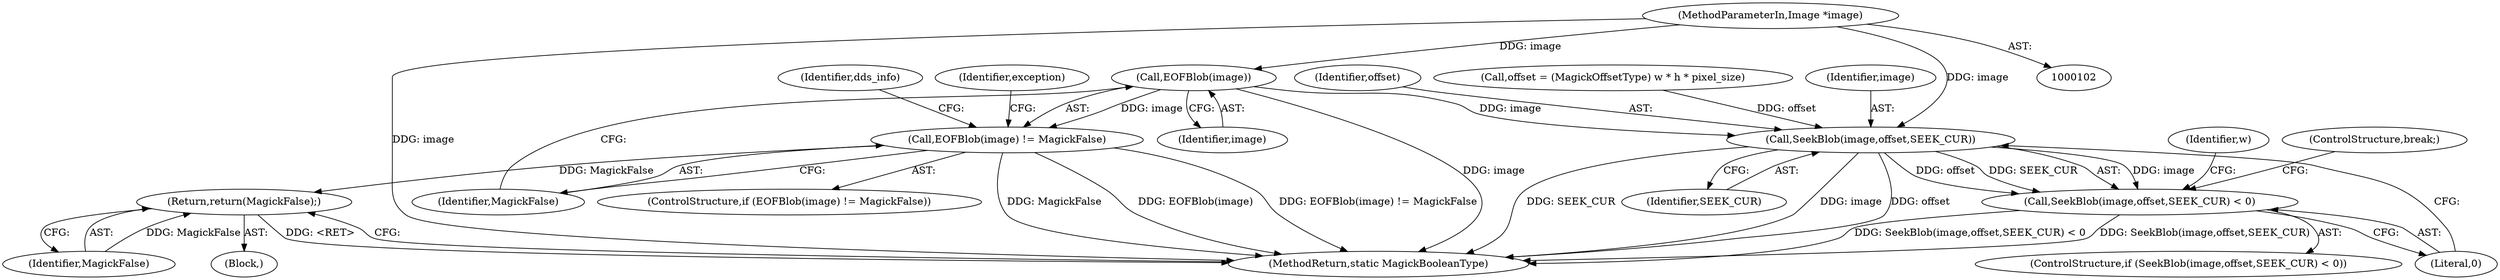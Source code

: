 digraph "0_ImageMagick_3ab016764c7f787829d9065440d86f5609765110@pointer" {
"1000114" [label="(Call,EOFBlob(image))"];
"1000103" [label="(MethodParameterIn,Image *image)"];
"1000113" [label="(Call,EOFBlob(image) != MagickFalse)"];
"1000125" [label="(Return,return(MagickFalse);)"];
"1000187" [label="(Call,SeekBlob(image,offset,SEEK_CUR))"];
"1000186" [label="(Call,SeekBlob(image,offset,SEEK_CUR) < 0)"];
"1000116" [label="(Identifier,MagickFalse)"];
"1000190" [label="(Identifier,SEEK_CUR)"];
"1000194" [label="(Identifier,w)"];
"1000192" [label="(ControlStructure,break;)"];
"1000114" [label="(Call,EOFBlob(image))"];
"1000186" [label="(Call,SeekBlob(image,offset,SEEK_CUR) < 0)"];
"1000203" [label="(MethodReturn,static MagickBooleanType)"];
"1000125" [label="(Return,return(MagickFalse);)"];
"1000115" [label="(Identifier,image)"];
"1000119" [label="(Identifier,exception)"];
"1000191" [label="(Literal,0)"];
"1000187" [label="(Call,SeekBlob(image,offset,SEEK_CUR))"];
"1000126" [label="(Identifier,MagickFalse)"];
"1000117" [label="(Block,)"];
"1000189" [label="(Identifier,offset)"];
"1000176" [label="(Call,offset = (MagickOffsetType) w * h * pixel_size)"];
"1000103" [label="(MethodParameterIn,Image *image)"];
"1000112" [label="(ControlStructure,if (EOFBlob(image) != MagickFalse))"];
"1000113" [label="(Call,EOFBlob(image) != MagickFalse)"];
"1000188" [label="(Identifier,image)"];
"1000131" [label="(Identifier,dds_info)"];
"1000185" [label="(ControlStructure,if (SeekBlob(image,offset,SEEK_CUR) < 0))"];
"1000114" -> "1000113"  [label="AST: "];
"1000114" -> "1000115"  [label="CFG: "];
"1000115" -> "1000114"  [label="AST: "];
"1000116" -> "1000114"  [label="CFG: "];
"1000114" -> "1000203"  [label="DDG: image"];
"1000114" -> "1000113"  [label="DDG: image"];
"1000103" -> "1000114"  [label="DDG: image"];
"1000114" -> "1000187"  [label="DDG: image"];
"1000103" -> "1000102"  [label="AST: "];
"1000103" -> "1000203"  [label="DDG: image"];
"1000103" -> "1000187"  [label="DDG: image"];
"1000113" -> "1000112"  [label="AST: "];
"1000113" -> "1000116"  [label="CFG: "];
"1000116" -> "1000113"  [label="AST: "];
"1000119" -> "1000113"  [label="CFG: "];
"1000131" -> "1000113"  [label="CFG: "];
"1000113" -> "1000203"  [label="DDG: EOFBlob(image)"];
"1000113" -> "1000203"  [label="DDG: EOFBlob(image) != MagickFalse"];
"1000113" -> "1000203"  [label="DDG: MagickFalse"];
"1000113" -> "1000125"  [label="DDG: MagickFalse"];
"1000125" -> "1000117"  [label="AST: "];
"1000125" -> "1000126"  [label="CFG: "];
"1000126" -> "1000125"  [label="AST: "];
"1000203" -> "1000125"  [label="CFG: "];
"1000125" -> "1000203"  [label="DDG: <RET>"];
"1000126" -> "1000125"  [label="DDG: MagickFalse"];
"1000187" -> "1000186"  [label="AST: "];
"1000187" -> "1000190"  [label="CFG: "];
"1000188" -> "1000187"  [label="AST: "];
"1000189" -> "1000187"  [label="AST: "];
"1000190" -> "1000187"  [label="AST: "];
"1000191" -> "1000187"  [label="CFG: "];
"1000187" -> "1000203"  [label="DDG: SEEK_CUR"];
"1000187" -> "1000203"  [label="DDG: image"];
"1000187" -> "1000203"  [label="DDG: offset"];
"1000187" -> "1000186"  [label="DDG: image"];
"1000187" -> "1000186"  [label="DDG: offset"];
"1000187" -> "1000186"  [label="DDG: SEEK_CUR"];
"1000176" -> "1000187"  [label="DDG: offset"];
"1000186" -> "1000185"  [label="AST: "];
"1000186" -> "1000191"  [label="CFG: "];
"1000191" -> "1000186"  [label="AST: "];
"1000192" -> "1000186"  [label="CFG: "];
"1000194" -> "1000186"  [label="CFG: "];
"1000186" -> "1000203"  [label="DDG: SeekBlob(image,offset,SEEK_CUR) < 0"];
"1000186" -> "1000203"  [label="DDG: SeekBlob(image,offset,SEEK_CUR)"];
}

